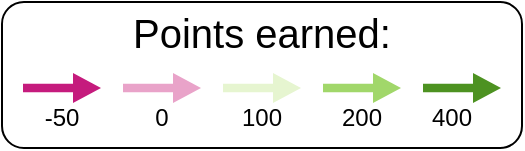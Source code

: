 <mxfile version="20.8.17" type="device" pages="2"><diagram id="Xat365lz7GbZR_IqXH2O" name="Page-1"><mxGraphModel dx="382" dy="257" grid="1" gridSize="10" guides="1" tooltips="1" connect="1" arrows="1" fold="1" page="1" pageScale="1" pageWidth="827" pageHeight="1169" math="0" shadow="0"><root><mxCell id="0"/><mxCell id="1" parent="0"/><mxCell id="VUQLf_FOEsckVb4f-G3H-1" value="" style="rounded=1;whiteSpace=wrap;html=1;" parent="1" vertex="1"><mxGeometry x="330" y="227" width="260" height="73" as="geometry"/></mxCell><mxCell id="VUQLf_FOEsckVb4f-G3H-12" value="" style="shape=flexArrow;endArrow=classic;html=1;rounded=0;endWidth=9.697;endSize=4.333;width=4.242;fillColor=#e6f5d0;strokeColor=none;" parent="1" edge="1"><mxGeometry width="50" height="50" relative="1" as="geometry"><mxPoint x="440.0" y="270" as="sourcePoint"/><mxPoint x="480" y="270" as="targetPoint"/></mxGeometry></mxCell><mxCell id="VUQLf_FOEsckVb4f-G3H-14" value="" style="shape=flexArrow;endArrow=classic;html=1;rounded=0;endWidth=9.697;endSize=4.333;width=4.242;fillColor=#a1d76a;strokeColor=none;" parent="1" edge="1"><mxGeometry width="50" height="50" relative="1" as="geometry"><mxPoint x="490" y="270" as="sourcePoint"/><mxPoint x="530" y="270" as="targetPoint"/></mxGeometry></mxCell><mxCell id="VUQLf_FOEsckVb4f-G3H-16" value="" style="shape=flexArrow;endArrow=classic;html=1;rounded=0;endWidth=9.697;endSize=4.333;width=4.242;fillColor=#4d9221;strokeColor=none;" parent="1" edge="1"><mxGeometry width="50" height="50" relative="1" as="geometry"><mxPoint x="540" y="270" as="sourcePoint"/><mxPoint x="580" y="270" as="targetPoint"/></mxGeometry></mxCell><mxCell id="VUQLf_FOEsckVb4f-G3H-18" value="Points earned:" style="text;html=1;strokeColor=none;fillColor=none;align=center;verticalAlign=middle;whiteSpace=wrap;rounded=0;fontSize=20;" parent="1" vertex="1"><mxGeometry x="335" y="227" width="250" height="30" as="geometry"/></mxCell><mxCell id="OHlkiRBzpV_lvq0RDsu8-1" value="" style="shape=flexArrow;endArrow=classic;html=1;rounded=0;endWidth=9.697;endSize=4.333;width=4.242;fillColor=#e9a3c9;strokeColor=none;" parent="1" edge="1"><mxGeometry width="50" height="50" relative="1" as="geometry"><mxPoint x="390" y="270" as="sourcePoint"/><mxPoint x="430" y="270" as="targetPoint"/></mxGeometry></mxCell><mxCell id="OHlkiRBzpV_lvq0RDsu8-2" value="" style="shape=flexArrow;endArrow=classic;html=1;rounded=0;endWidth=9.697;endSize=4.333;width=4.242;fillColor=#c51b7d;strokeColor=none;" parent="1" edge="1"><mxGeometry width="50" height="50" relative="1" as="geometry"><mxPoint x="340" y="270" as="sourcePoint"/><mxPoint x="380" y="270" as="targetPoint"/></mxGeometry></mxCell><mxCell id="OHlkiRBzpV_lvq0RDsu8-3" value="-50&lt;span style=&quot;color: rgba(0, 0, 0, 0); font-family: monospace; font-size: 0px; text-align: start;&quot;&gt;%3CmxGraphModel%3E%3Croot%3E%3CmxCell%20id%3D%220%22%2F%3E%3CmxCell%20id%3D%221%22%20parent%3D%220%22%2F%3E%3CmxCell%20id%3D%222%22%20value%3D%22%22%20style%3D%22shape%3DflexArrow%3BendArrow%3Dclassic%3Bhtml%3D1%3Brounded%3D0%3BendWidth%3D9.697%3BendSize%3D4.333%3Bwidth%3D4.242%3BfillColor%3D%23e8a1da%3BstrokeColor%3D%23e8a1da%3B%22%20edge%3D%221%22%20parent%3D%221%22%3E%3CmxGeometry%20width%3D%2250%22%20height%3D%2250%22%20relative%3D%221%22%20as%3D%22geometry%22%3E%3CmxPoint%20x%3D%22370%22%20y%3D%22270%22%20as%3D%22sourcePoint%22%2F%3E%3CmxPoint%20x%3D%22410%22%20y%3D%22270%22%20as%3D%22targetPoint%22%2F%3E%3C%2FmxGeometry%3E%3C%2FmxCell%3E%3C%2Froot%3E%3C%2FmxGraphModel%3&lt;/span&gt;" style="text;html=1;strokeColor=none;fillColor=none;align=center;verticalAlign=middle;whiteSpace=wrap;rounded=0;" parent="1" vertex="1"><mxGeometry x="330" y="270" width="60" height="30" as="geometry"/></mxCell><mxCell id="OHlkiRBzpV_lvq0RDsu8-4" value="0" style="text;html=1;strokeColor=none;fillColor=none;align=center;verticalAlign=middle;whiteSpace=wrap;rounded=0;" parent="1" vertex="1"><mxGeometry x="380" y="270" width="60" height="30" as="geometry"/></mxCell><mxCell id="OHlkiRBzpV_lvq0RDsu8-5" value="100" style="text;html=1;strokeColor=none;fillColor=none;align=center;verticalAlign=middle;whiteSpace=wrap;rounded=0;" parent="1" vertex="1"><mxGeometry x="430" y="270" width="60" height="30" as="geometry"/></mxCell><mxCell id="OHlkiRBzpV_lvq0RDsu8-6" value="200" style="text;html=1;strokeColor=none;fillColor=none;align=center;verticalAlign=middle;whiteSpace=wrap;rounded=0;" parent="1" vertex="1"><mxGeometry x="480" y="270" width="60" height="30" as="geometry"/></mxCell><mxCell id="OHlkiRBzpV_lvq0RDsu8-7" value="400" style="text;html=1;strokeColor=none;fillColor=none;align=center;verticalAlign=middle;whiteSpace=wrap;rounded=0;" parent="1" vertex="1"><mxGeometry x="530" y="270" width="50" height="30" as="geometry"/></mxCell></root></mxGraphModel></diagram><diagram id="VBU3HQcupQ-NCc0SOa3A" name="Page-2"><mxGraphModel dx="954" dy="642" grid="1" gridSize="10" guides="1" tooltips="1" connect="1" arrows="1" fold="1" page="1" pageScale="1" pageWidth="850" pageHeight="1100" math="0" shadow="0"><root><mxCell id="0"/><mxCell id="1" parent="0"/><mxCell id="HDCgVtXXOgAR4S-CTaoU-1" value="" style="rounded=1;whiteSpace=wrap;html=1;strokeColor=none;" vertex="1" parent="1"><mxGeometry x="330" y="250" width="260" height="50" as="geometry"/></mxCell><mxCell id="QJP_dT7vZDwWkS4pfNil-1" value="" style="shape=flexArrow;endArrow=classic;html=1;rounded=0;endWidth=9.697;endSize=4.333;width=4.242;fillColor=#e6f5d0;strokeColor=none;" edge="1" parent="1"><mxGeometry width="50" height="50" relative="1" as="geometry"><mxPoint x="440.0" y="270" as="sourcePoint"/><mxPoint x="480" y="270" as="targetPoint"/></mxGeometry></mxCell><mxCell id="QJP_dT7vZDwWkS4pfNil-2" value="" style="shape=flexArrow;endArrow=classic;html=1;rounded=0;endWidth=9.697;endSize=4.333;width=4.242;fillColor=#a1d76a;strokeColor=none;" edge="1" parent="1"><mxGeometry width="50" height="50" relative="1" as="geometry"><mxPoint x="490" y="270" as="sourcePoint"/><mxPoint x="530" y="270" as="targetPoint"/></mxGeometry></mxCell><mxCell id="QJP_dT7vZDwWkS4pfNil-3" value="" style="shape=flexArrow;endArrow=classic;html=1;rounded=0;endWidth=9.697;endSize=4.333;width=4.242;fillColor=#4d9221;strokeColor=none;" edge="1" parent="1"><mxGeometry width="50" height="50" relative="1" as="geometry"><mxPoint x="540" y="270" as="sourcePoint"/><mxPoint x="580" y="270" as="targetPoint"/></mxGeometry></mxCell><mxCell id="QJP_dT7vZDwWkS4pfNil-4" value="" style="shape=flexArrow;endArrow=classic;html=1;rounded=0;endWidth=9.697;endSize=4.333;width=4.242;fillColor=#e9a3c9;strokeColor=none;" edge="1" parent="1"><mxGeometry width="50" height="50" relative="1" as="geometry"><mxPoint x="390" y="270" as="sourcePoint"/><mxPoint x="430" y="270" as="targetPoint"/></mxGeometry></mxCell><mxCell id="QJP_dT7vZDwWkS4pfNil-5" value="" style="shape=flexArrow;endArrow=classic;html=1;rounded=0;endWidth=9.697;endSize=4.333;width=4.242;fillColor=#c51b7d;strokeColor=none;" edge="1" parent="1"><mxGeometry width="50" height="50" relative="1" as="geometry"><mxPoint x="340" y="270" as="sourcePoint"/><mxPoint x="380" y="270" as="targetPoint"/></mxGeometry></mxCell><mxCell id="QJP_dT7vZDwWkS4pfNil-6" value="-50&lt;span style=&quot;color: rgba(0, 0, 0, 0); font-family: monospace; font-size: 0px; text-align: start;&quot;&gt;%3CmxGraphModel%3E%3Croot%3E%3CmxCell%20id%3D%220%22%2F%3E%3CmxCell%20id%3D%221%22%20parent%3D%220%22%2F%3E%3CmxCell%20id%3D%222%22%20value%3D%22%22%20style%3D%22shape%3DflexArrow%3BendArrow%3Dclassic%3Bhtml%3D1%3Brounded%3D0%3BendWidth%3D9.697%3BendSize%3D4.333%3Bwidth%3D4.242%3BfillColor%3D%23e8a1da%3BstrokeColor%3D%23e8a1da%3B%22%20edge%3D%221%22%20parent%3D%221%22%3E%3CmxGeometry%20width%3D%2250%22%20height%3D%2250%22%20relative%3D%221%22%20as%3D%22geometry%22%3E%3CmxPoint%20x%3D%22370%22%20y%3D%22270%22%20as%3D%22sourcePoint%22%2F%3E%3CmxPoint%20x%3D%22410%22%20y%3D%22270%22%20as%3D%22targetPoint%22%2F%3E%3C%2FmxGeometry%3E%3C%2FmxCell%3E%3C%2Froot%3E%3C%2FmxGraphModel%3&lt;/span&gt;" style="text;html=1;strokeColor=none;fillColor=none;align=center;verticalAlign=middle;whiteSpace=wrap;rounded=0;" vertex="1" parent="1"><mxGeometry x="330" y="270" width="60" height="30" as="geometry"/></mxCell><mxCell id="QJP_dT7vZDwWkS4pfNil-7" value="0" style="text;html=1;strokeColor=none;fillColor=none;align=center;verticalAlign=middle;whiteSpace=wrap;rounded=0;" vertex="1" parent="1"><mxGeometry x="380" y="270" width="60" height="30" as="geometry"/></mxCell><mxCell id="QJP_dT7vZDwWkS4pfNil-8" value="100" style="text;html=1;strokeColor=none;fillColor=none;align=center;verticalAlign=middle;whiteSpace=wrap;rounded=0;" vertex="1" parent="1"><mxGeometry x="430" y="270" width="60" height="30" as="geometry"/></mxCell><mxCell id="QJP_dT7vZDwWkS4pfNil-9" value="200" style="text;html=1;strokeColor=none;fillColor=none;align=center;verticalAlign=middle;whiteSpace=wrap;rounded=0;" vertex="1" parent="1"><mxGeometry x="480" y="270" width="60" height="30" as="geometry"/></mxCell><mxCell id="QJP_dT7vZDwWkS4pfNil-10" value="400" style="text;html=1;strokeColor=none;fillColor=none;align=center;verticalAlign=middle;whiteSpace=wrap;rounded=0;" vertex="1" parent="1"><mxGeometry x="530" y="270" width="50" height="30" as="geometry"/></mxCell></root></mxGraphModel></diagram></mxfile>